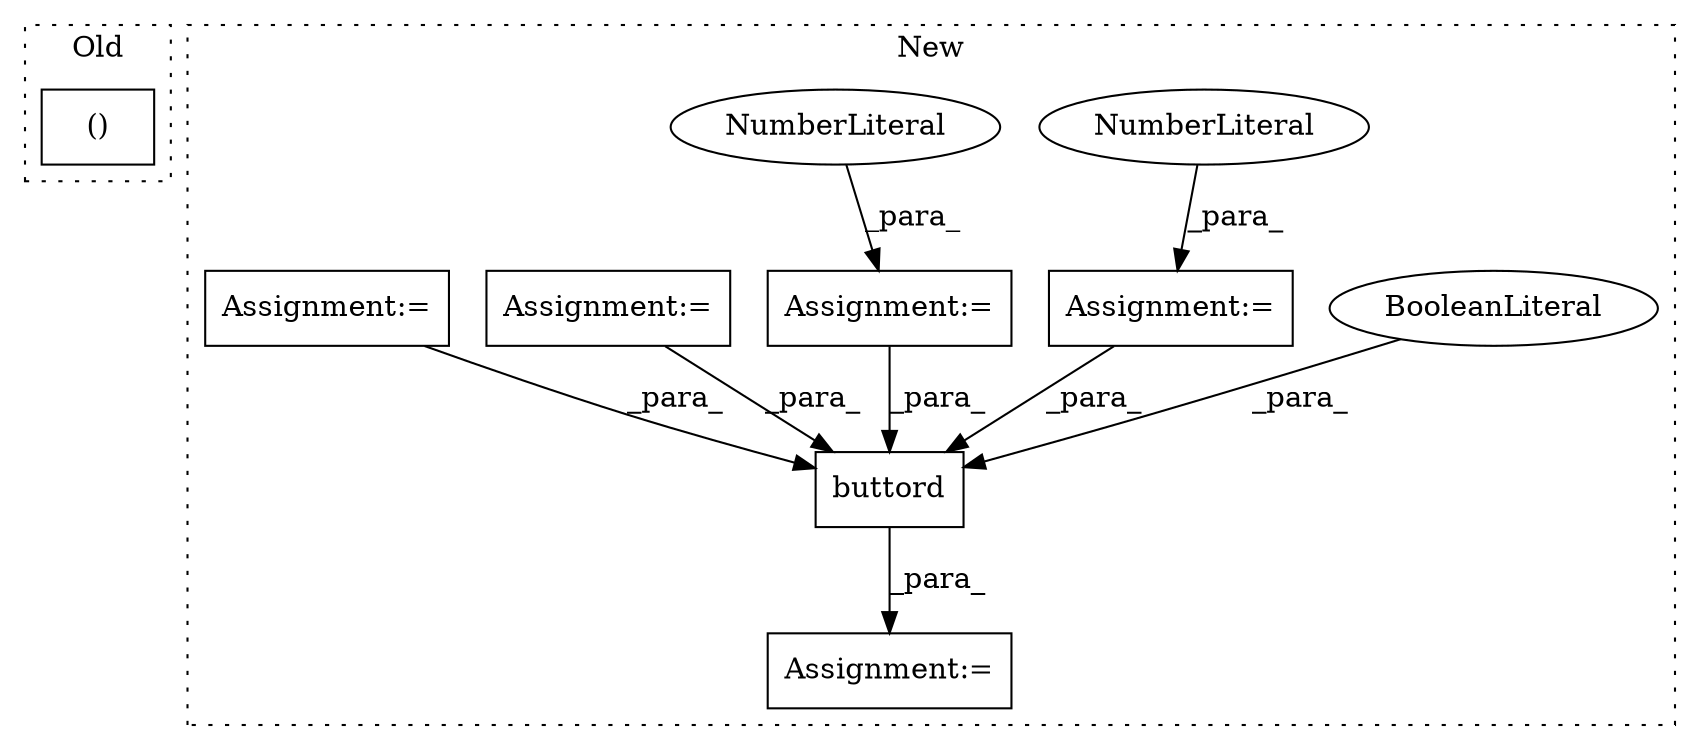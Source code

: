 digraph G {
subgraph cluster0 {
1 [label="()" a="106" s="5519" l="16" shape="box"];
label = "Old";
style="dotted";
}
subgraph cluster1 {
2 [label="buttord" a="32" s="5813,5838" l="8,1" shape="box"];
3 [label="BooleanLiteral" a="9" s="5833" l="5" shape="ellipse"];
4 [label="Assignment:=" a="7" s="5747" l="1" shape="box"];
5 [label="NumberLiteral" a="34" s="5748" l="3" shape="ellipse"];
6 [label="Assignment:=" a="7" s="5811" l="2" shape="box"];
7 [label="Assignment:=" a="7" s="5759" l="1" shape="box"];
8 [label="NumberLiteral" a="34" s="5760" l="3" shape="ellipse"];
9 [label="Assignment:=" a="7" s="5781" l="1" shape="box"];
10 [label="Assignment:=" a="7" s="5771" l="1" shape="box"];
label = "New";
style="dotted";
}
2 -> 6 [label="_para_"];
3 -> 2 [label="_para_"];
4 -> 2 [label="_para_"];
5 -> 4 [label="_para_"];
7 -> 2 [label="_para_"];
8 -> 7 [label="_para_"];
9 -> 2 [label="_para_"];
10 -> 2 [label="_para_"];
}